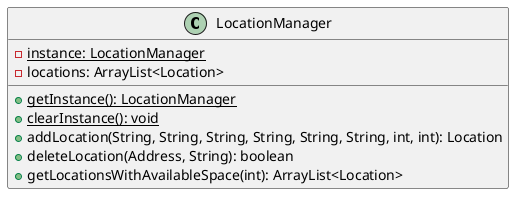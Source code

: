 @startuml
class LocationManager {
    {static} -instance: LocationManager
    -locations: ArrayList<Location>
    {static} +getInstance(): LocationManager
    {static} +clearInstance(): void
    +addLocation(String, String, String, String, String, String, int, int): Location
    +deleteLocation(Address, String): boolean
    +getLocationsWithAvailableSpace(int): ArrayList<Location>
}
@enduml